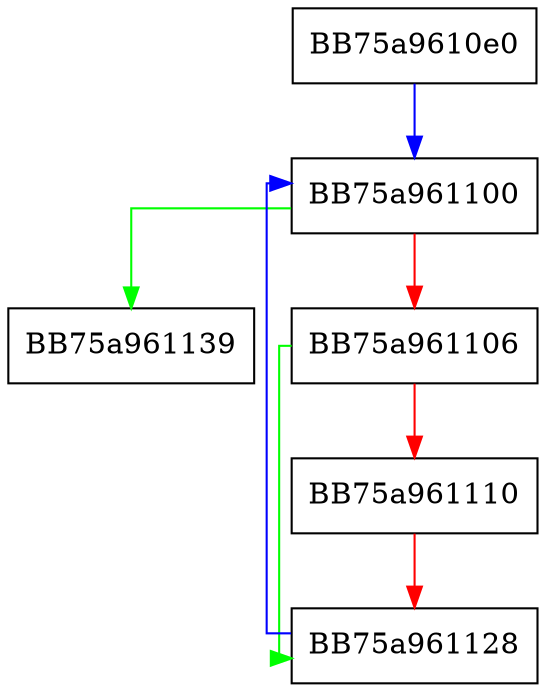 digraph dispatch_callbacks {
  node [shape="box"];
  graph [splines=ortho];
  BB75a9610e0 -> BB75a961100 [color="blue"];
  BB75a961100 -> BB75a961139 [color="green"];
  BB75a961100 -> BB75a961106 [color="red"];
  BB75a961106 -> BB75a961128 [color="green"];
  BB75a961106 -> BB75a961110 [color="red"];
  BB75a961110 -> BB75a961128 [color="red"];
  BB75a961128 -> BB75a961100 [color="blue"];
}